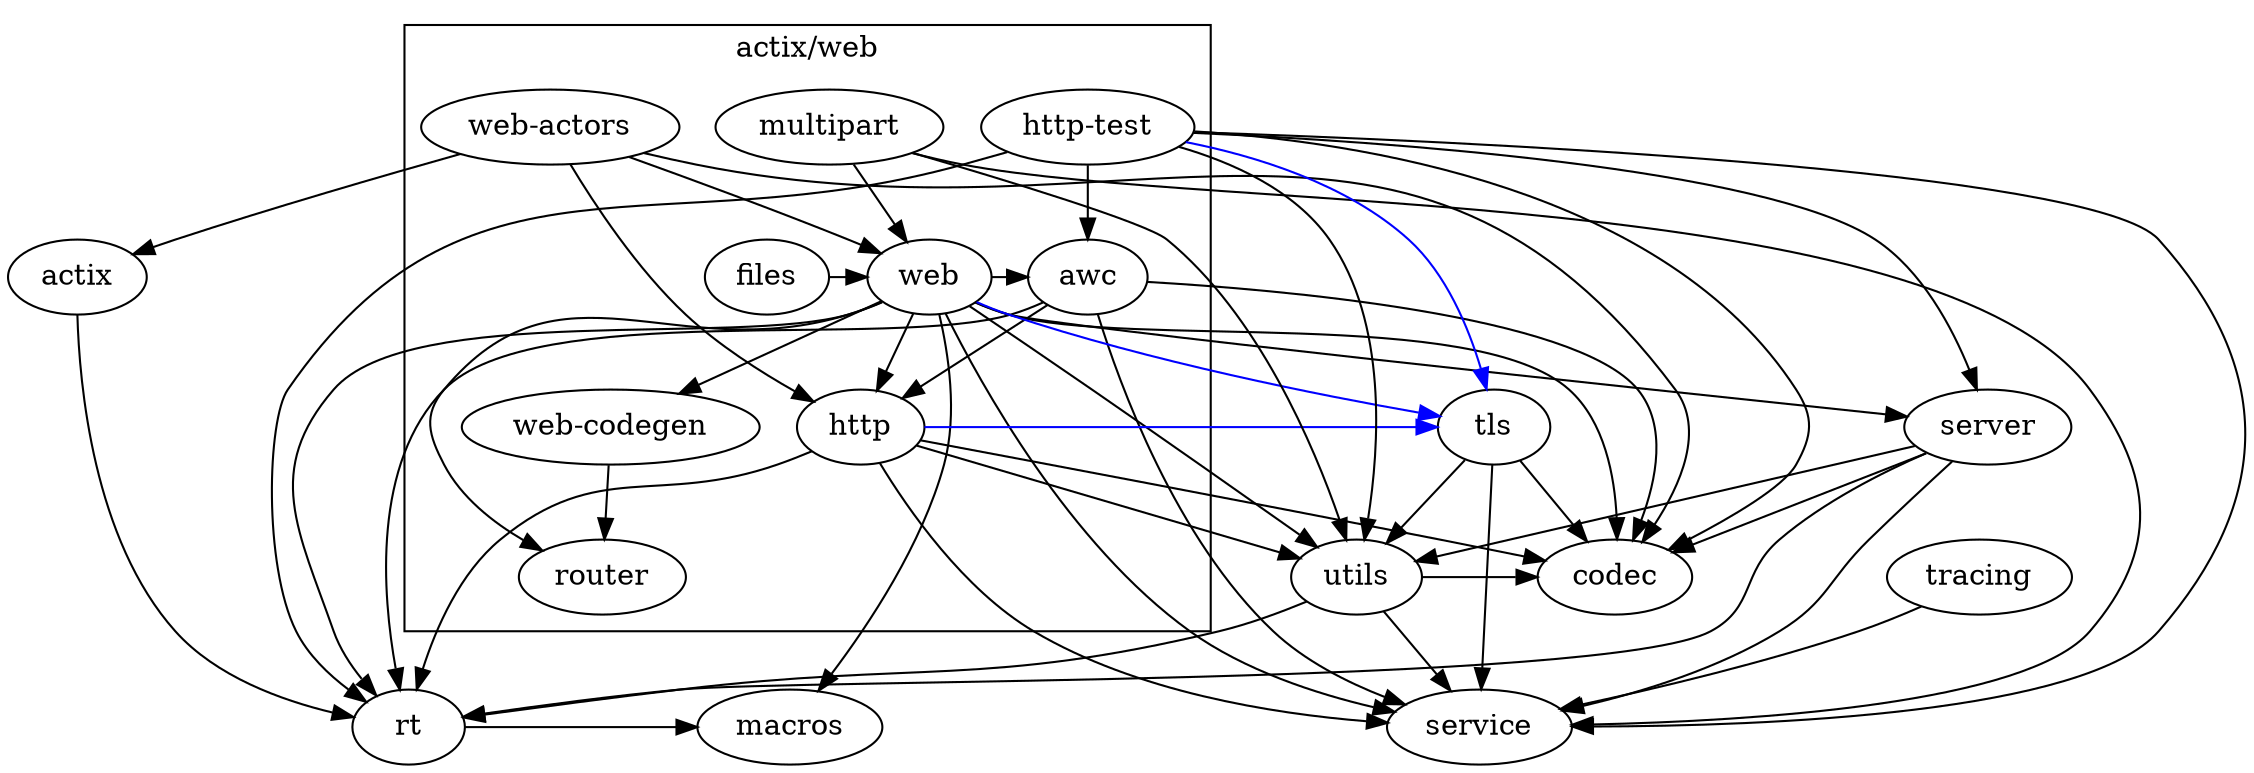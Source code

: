 digraph {
    subgraph cluster_web {
        label="actix/web"

        "awc"
        "web"
        "files"
        "http"
        "multipart"
        "web-actors"
        "web-codegen"
        "http-test"
        "router"

        { rank=same; "multipart" "web-actors" "http-test" };
        { rank=same; "files" "awc" "web" };
        { rank=same; "web-codegen" "http" };
    }

    "web" -> { "codec" "service" "utils" "router" "rt" "server" "macros" "web-codegen" "http" "awc" }
    "web" -> { "tls" }[color=blue] // optional
    "web-codegen" -> { "router" }
    "awc" -> { "codec" "service" "http" "rt" }
    "web-actors" -> { "actix" "web" "http" "codec" }
    "multipart" -> { "web" "service" "utils" }
    "http" -> { "service" "codec" "utils" "rt" }
    "http" -> { "tls" }[color=blue] // optional
    "files" -> { "web" }
    "http-test" -> { "service" "codec" "utils" "rt" "server" "awc" }
    "http-test" -> { "tls" }[color=blue] // optional

    // net

    "utils" -> { "service" "rt" "codec" }
    "tracing" -> { "service" }
    "tls" -> { "service" "codec" "utils" }
    "server" -> { "service" "rt" "codec" "utils" }
    "rt" -> { "macros" }

    { rank=same; "utils" "codec" };
    { rank=same; "rt" "macros" "service" };

    // actix

    "actix" -> { "rt" }
}

